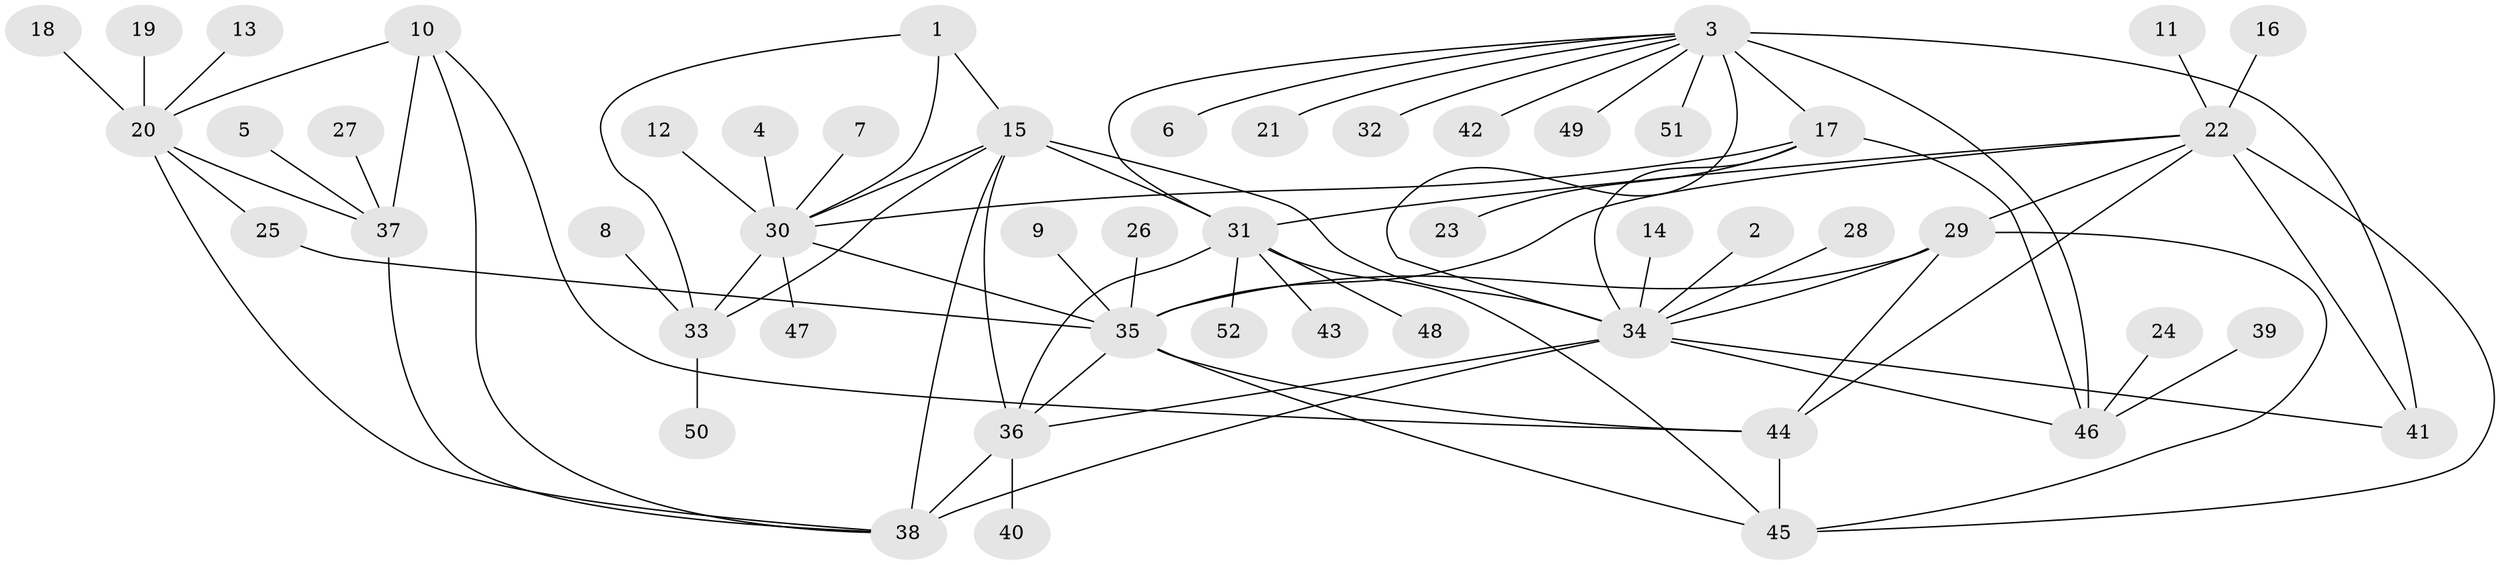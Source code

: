// original degree distribution, {6: 0.05825242718446602, 11: 0.009708737864077669, 10: 0.02912621359223301, 7: 0.04854368932038835, 8: 0.05825242718446602, 4: 0.038834951456310676, 9: 0.019417475728155338, 1: 0.5339805825242718, 3: 0.019417475728155338, 2: 0.17475728155339806, 5: 0.009708737864077669}
// Generated by graph-tools (version 1.1) at 2025/26/03/09/25 03:26:46]
// undirected, 52 vertices, 80 edges
graph export_dot {
graph [start="1"]
  node [color=gray90,style=filled];
  1;
  2;
  3;
  4;
  5;
  6;
  7;
  8;
  9;
  10;
  11;
  12;
  13;
  14;
  15;
  16;
  17;
  18;
  19;
  20;
  21;
  22;
  23;
  24;
  25;
  26;
  27;
  28;
  29;
  30;
  31;
  32;
  33;
  34;
  35;
  36;
  37;
  38;
  39;
  40;
  41;
  42;
  43;
  44;
  45;
  46;
  47;
  48;
  49;
  50;
  51;
  52;
  1 -- 15 [weight=1.0];
  1 -- 30 [weight=2.0];
  1 -- 33 [weight=1.0];
  2 -- 34 [weight=1.0];
  3 -- 6 [weight=1.0];
  3 -- 17 [weight=2.0];
  3 -- 21 [weight=1.0];
  3 -- 31 [weight=1.0];
  3 -- 32 [weight=1.0];
  3 -- 34 [weight=2.0];
  3 -- 41 [weight=1.0];
  3 -- 42 [weight=1.0];
  3 -- 46 [weight=2.0];
  3 -- 49 [weight=1.0];
  3 -- 51 [weight=1.0];
  4 -- 30 [weight=1.0];
  5 -- 37 [weight=1.0];
  7 -- 30 [weight=1.0];
  8 -- 33 [weight=1.0];
  9 -- 35 [weight=1.0];
  10 -- 20 [weight=1.0];
  10 -- 37 [weight=2.0];
  10 -- 38 [weight=1.0];
  10 -- 44 [weight=1.0];
  11 -- 22 [weight=1.0];
  12 -- 30 [weight=1.0];
  13 -- 20 [weight=1.0];
  14 -- 34 [weight=1.0];
  15 -- 30 [weight=2.0];
  15 -- 31 [weight=5.0];
  15 -- 33 [weight=1.0];
  15 -- 34 [weight=1.0];
  15 -- 36 [weight=2.0];
  15 -- 38 [weight=2.0];
  16 -- 22 [weight=1.0];
  17 -- 23 [weight=1.0];
  17 -- 30 [weight=1.0];
  17 -- 34 [weight=1.0];
  17 -- 46 [weight=1.0];
  18 -- 20 [weight=1.0];
  19 -- 20 [weight=1.0];
  20 -- 25 [weight=1.0];
  20 -- 37 [weight=2.0];
  20 -- 38 [weight=1.0];
  22 -- 29 [weight=1.0];
  22 -- 31 [weight=1.0];
  22 -- 35 [weight=1.0];
  22 -- 41 [weight=1.0];
  22 -- 44 [weight=1.0];
  22 -- 45 [weight=1.0];
  24 -- 46 [weight=1.0];
  25 -- 35 [weight=1.0];
  26 -- 35 [weight=1.0];
  27 -- 37 [weight=1.0];
  28 -- 34 [weight=1.0];
  29 -- 34 [weight=1.0];
  29 -- 35 [weight=1.0];
  29 -- 44 [weight=1.0];
  29 -- 45 [weight=1.0];
  30 -- 33 [weight=2.0];
  30 -- 35 [weight=1.0];
  30 -- 47 [weight=1.0];
  31 -- 36 [weight=2.0];
  31 -- 43 [weight=1.0];
  31 -- 45 [weight=1.0];
  31 -- 48 [weight=1.0];
  31 -- 52 [weight=1.0];
  33 -- 50 [weight=1.0];
  34 -- 36 [weight=1.0];
  34 -- 38 [weight=1.0];
  34 -- 41 [weight=1.0];
  34 -- 46 [weight=1.0];
  35 -- 36 [weight=1.0];
  35 -- 44 [weight=1.0];
  35 -- 45 [weight=1.0];
  36 -- 38 [weight=2.0];
  36 -- 40 [weight=1.0];
  37 -- 38 [weight=2.0];
  39 -- 46 [weight=1.0];
  44 -- 45 [weight=1.0];
}
